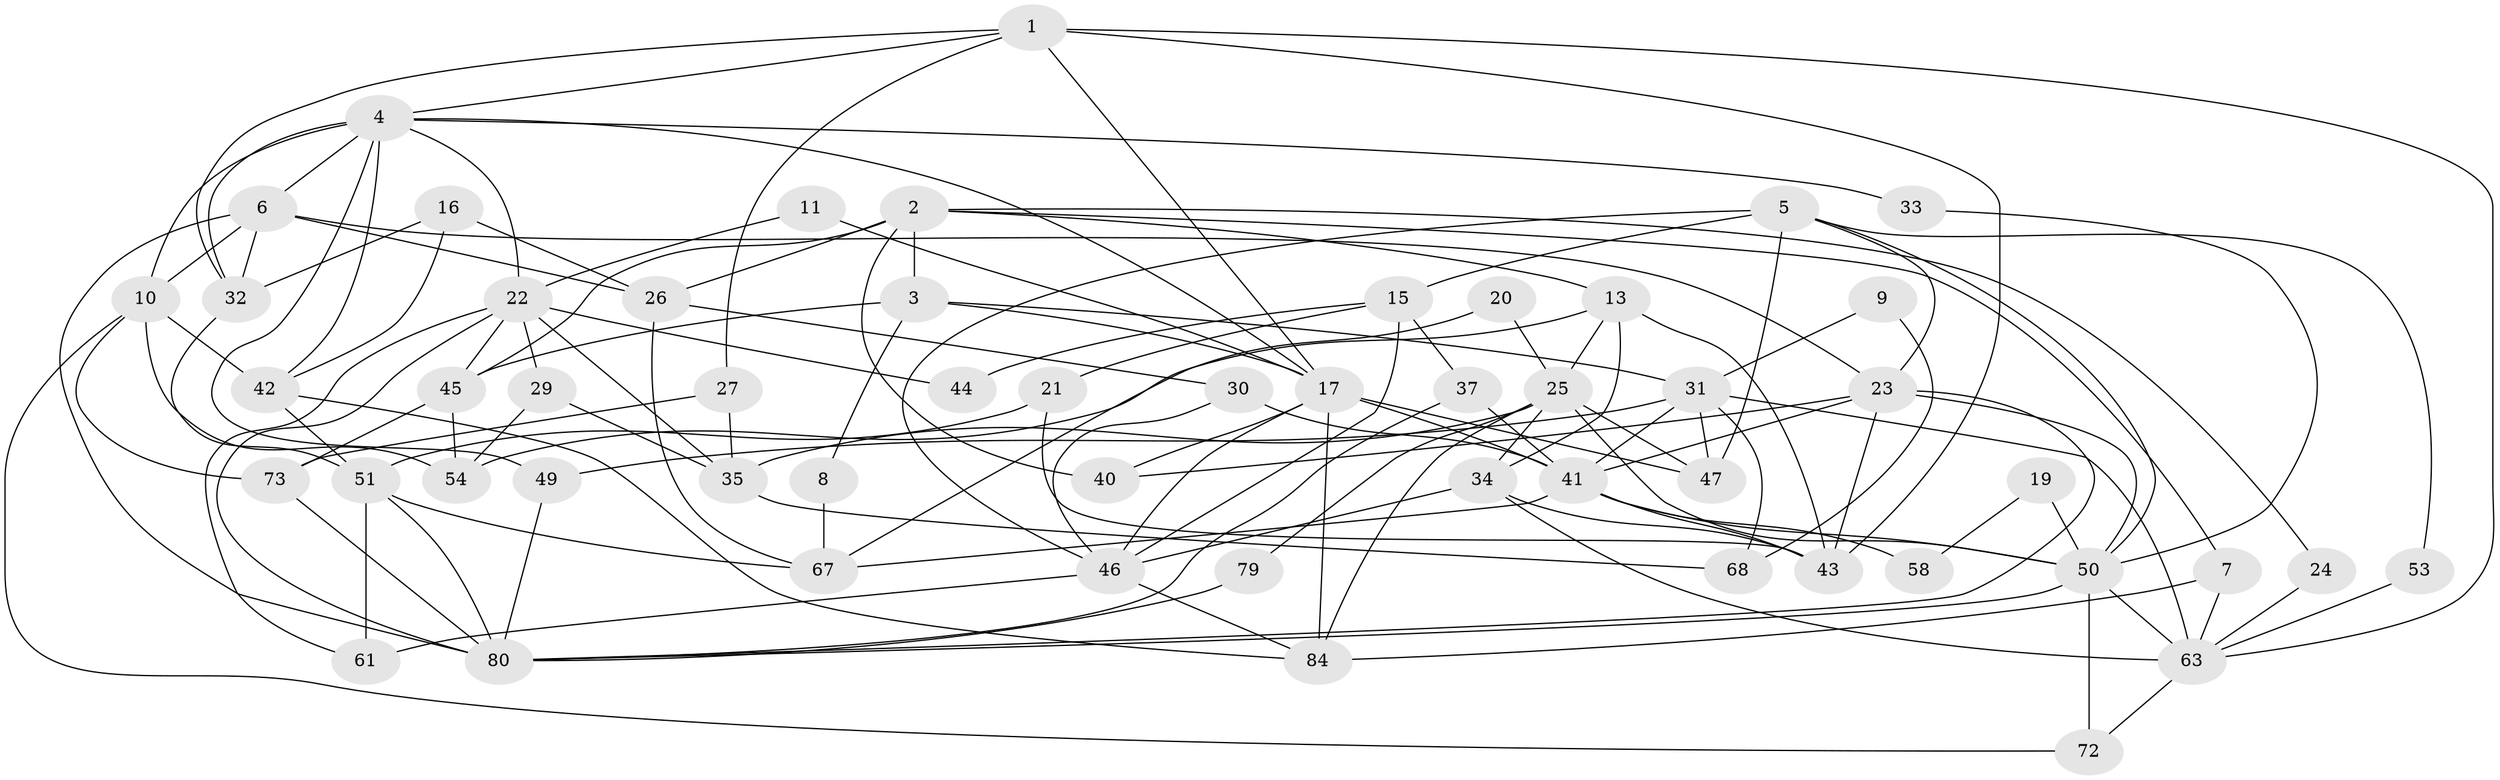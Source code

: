 // Generated by graph-tools (version 1.1) at 2025/24/03/03/25 07:24:00]
// undirected, 55 vertices, 129 edges
graph export_dot {
graph [start="1"]
  node [color=gray90,style=filled];
  1 [super="+60"];
  2 [super="+69"];
  3 [super="+18"];
  4 [super="+14"];
  5 [super="+12"];
  6 [super="+57"];
  7;
  8;
  9;
  10 [super="+28"];
  11;
  13 [super="+38"];
  15 [super="+62"];
  16;
  17 [super="+66"];
  19;
  20;
  21;
  22 [super="+83"];
  23 [super="+70"];
  24;
  25 [super="+36"];
  26 [super="+55"];
  27;
  29;
  30 [super="+59"];
  31 [super="+56"];
  32 [super="+71"];
  33;
  34 [super="+39"];
  35 [super="+65"];
  37;
  40;
  41 [super="+77"];
  42 [super="+81"];
  43 [super="+76"];
  44;
  45 [super="+48"];
  46 [super="+64"];
  47;
  49;
  50 [super="+75"];
  51 [super="+52"];
  53;
  54;
  58;
  61;
  63 [super="+78"];
  67;
  68;
  72 [super="+74"];
  73;
  79;
  80 [super="+82"];
  84 [super="+85"];
  1 -- 4;
  1 -- 43;
  1 -- 17;
  1 -- 32;
  1 -- 27;
  1 -- 63;
  2 -- 7;
  2 -- 24;
  2 -- 26;
  2 -- 45;
  2 -- 13;
  2 -- 40;
  2 -- 3;
  3 -- 8;
  3 -- 17;
  3 -- 31;
  3 -- 45;
  4 -- 49;
  4 -- 22;
  4 -- 32;
  4 -- 17;
  4 -- 33;
  4 -- 6;
  4 -- 42;
  4 -- 10;
  5 -- 46;
  5 -- 23;
  5 -- 15;
  5 -- 53;
  5 -- 50;
  5 -- 47;
  6 -- 23 [weight=2];
  6 -- 32;
  6 -- 80;
  6 -- 26;
  6 -- 10;
  7 -- 63;
  7 -- 84;
  8 -- 67;
  9 -- 31;
  9 -- 68;
  10 -- 54;
  10 -- 42;
  10 -- 73;
  10 -- 72;
  11 -- 17;
  11 -- 22;
  13 -- 43 [weight=2];
  13 -- 54;
  13 -- 25;
  13 -- 34;
  15 -- 44;
  15 -- 37;
  15 -- 21;
  15 -- 46;
  16 -- 26;
  16 -- 42;
  16 -- 32;
  17 -- 46;
  17 -- 84;
  17 -- 40;
  17 -- 41;
  17 -- 47;
  19 -- 58;
  19 -- 50;
  20 -- 25;
  20 -- 67;
  21 -- 51;
  21 -- 43;
  22 -- 45;
  22 -- 29;
  22 -- 35;
  22 -- 44;
  22 -- 61;
  22 -- 80;
  23 -- 43;
  23 -- 80;
  23 -- 40;
  23 -- 41;
  23 -- 50;
  24 -- 63;
  25 -- 47 [weight=2];
  25 -- 34;
  25 -- 35;
  25 -- 50;
  25 -- 79;
  25 -- 84;
  26 -- 67;
  26 -- 30;
  27 -- 73;
  27 -- 35;
  29 -- 54;
  29 -- 35;
  30 -- 46;
  30 -- 41;
  31 -- 68;
  31 -- 41;
  31 -- 49;
  31 -- 63;
  31 -- 47;
  32 -- 51;
  33 -- 50;
  34 -- 46;
  34 -- 43;
  34 -- 63;
  35 -- 68;
  37 -- 80;
  37 -- 41;
  41 -- 58 [weight=2];
  41 -- 50;
  41 -- 67;
  41 -- 43;
  42 -- 51 [weight=2];
  42 -- 84;
  45 -- 73;
  45 -- 54;
  46 -- 84;
  46 -- 61;
  49 -- 80;
  50 -- 63;
  50 -- 72;
  50 -- 80;
  51 -- 61;
  51 -- 67;
  51 -- 80 [weight=2];
  53 -- 63;
  63 -- 72;
  73 -- 80;
  79 -- 80;
}

